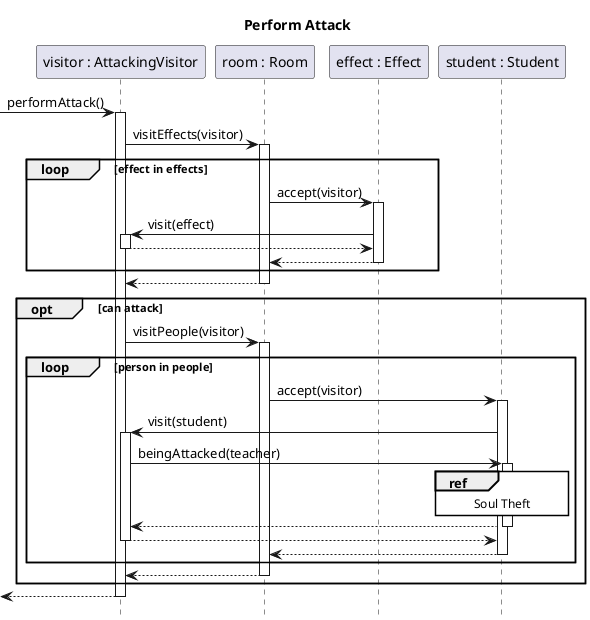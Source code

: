 @startuml perform-attack
title Perform Attack
hide footbox
skinparam SequenceReferenceBackgroundColor white

participant "visitor : AttackingVisitor" as visitor
participant "room : Room" as room
participant "effect : Effect" as effect
participant "student : Student" as student

[-> visitor ++ : performAttack()
	visitor -> room ++ : visitEffects(visitor)
		loop effect in effects
			room -> effect ++ : accept(visitor)
				effect -> visitor ++: visit(effect)
				return
			return
		end
	return
	opt can attack
		visitor -> room ++ : visitPeople(visitor)
		loop person in people
			room -> student ++ : accept(visitor)
				student -> visitor ++: visit(student)
					visitor -> student ++ : beingAttacked(teacher)
						ref over student : Soul Theft
					return
				return 
			return
		end
		return
	end
return

@enduml